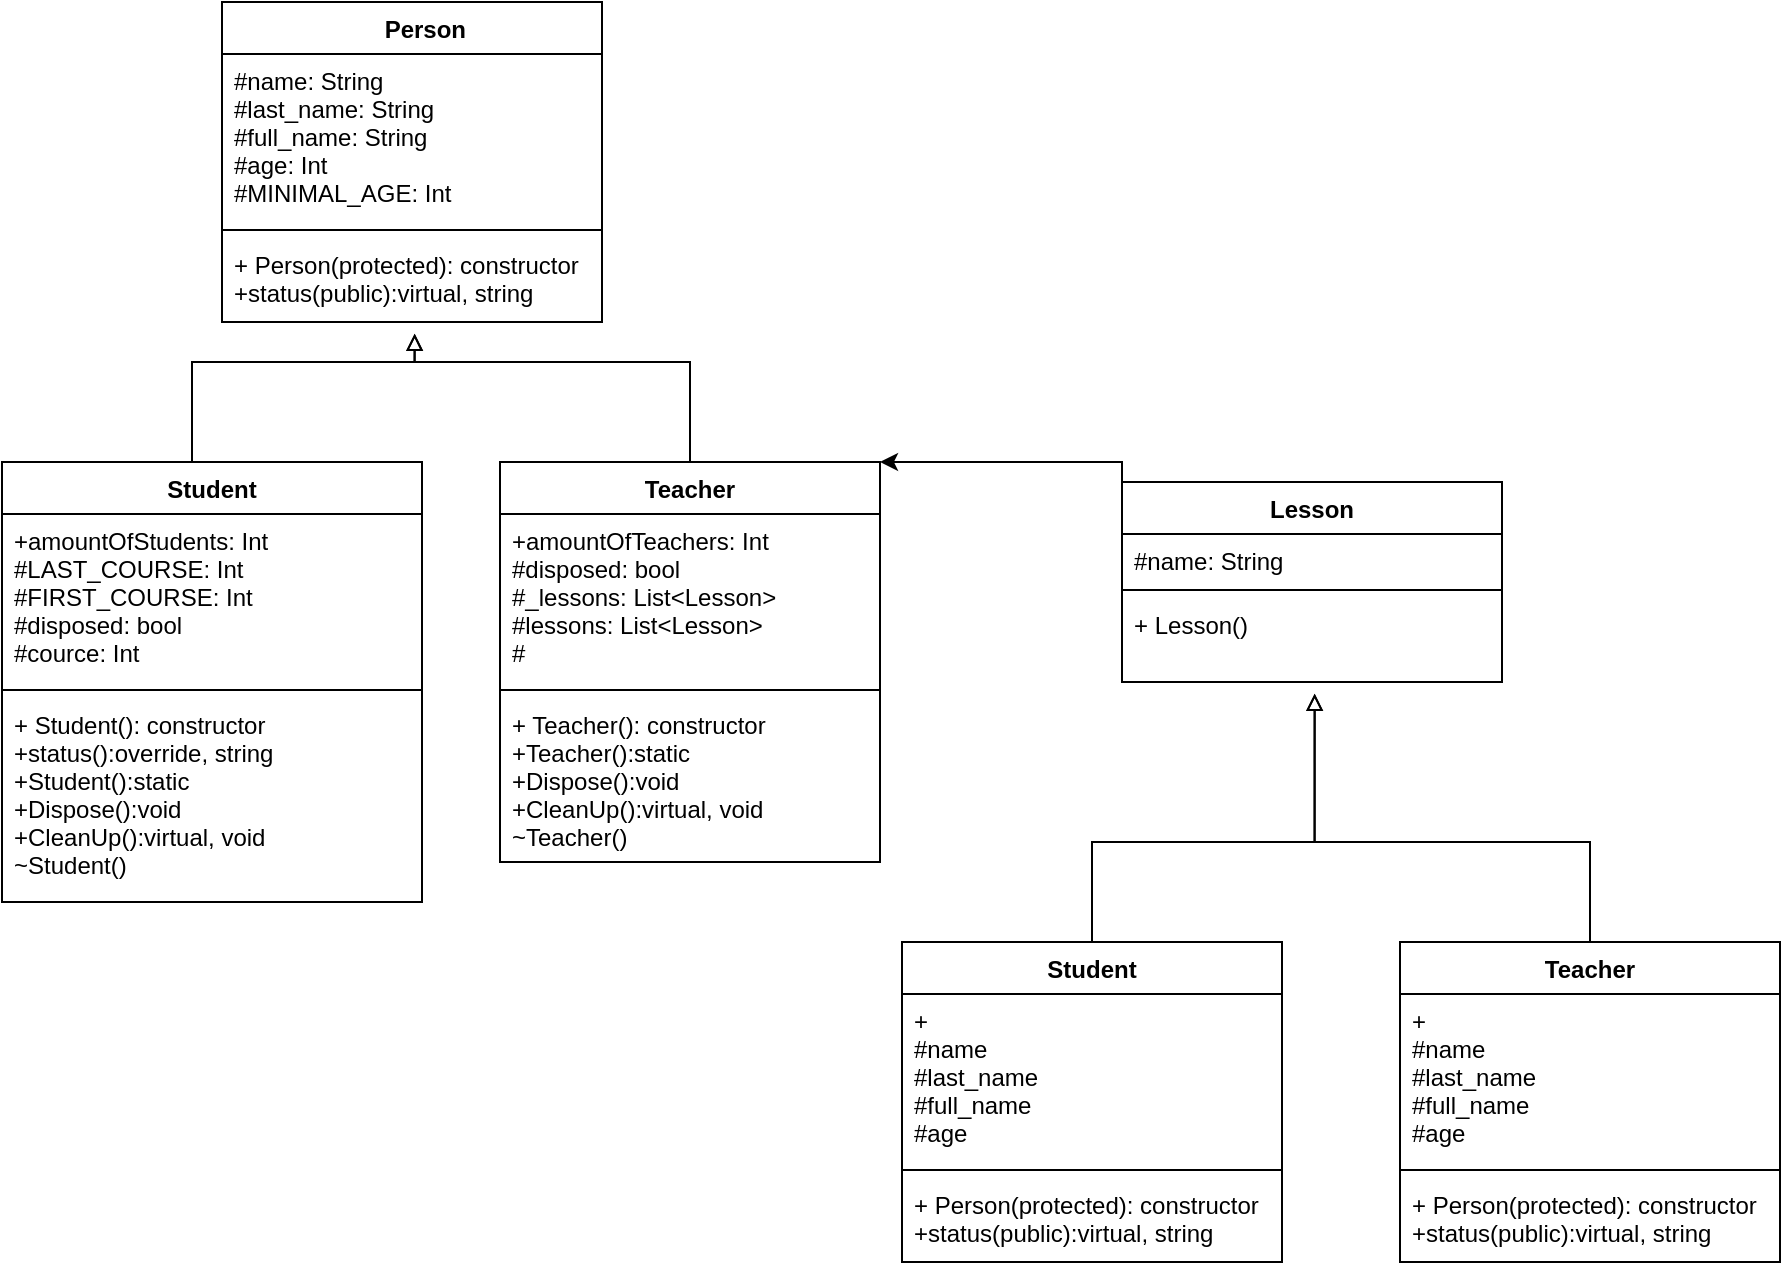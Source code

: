<mxfile version="20.4.0" type="github">
  <diagram id="Dr2x7XwVAnWAEyWrlXYZ" name="Страница 1">
    <mxGraphModel dx="460" dy="433" grid="1" gridSize="10" guides="1" tooltips="1" connect="1" arrows="1" fold="1" page="1" pageScale="1" pageWidth="827" pageHeight="1169" math="0" shadow="0">
      <root>
        <mxCell id="0" />
        <mxCell id="1" parent="0" />
        <mxCell id="Jb1I6QxxHUKZY7F4_cGY-1" value="    Person" style="swimlane;fontStyle=1;align=center;verticalAlign=top;childLayout=stackLayout;horizontal=1;startSize=26;horizontalStack=0;resizeParent=1;resizeParentMax=0;resizeLast=0;collapsible=1;marginBottom=0;" vertex="1" parent="1">
          <mxGeometry x="180" y="70" width="190" height="160" as="geometry" />
        </mxCell>
        <mxCell id="Jb1I6QxxHUKZY7F4_cGY-2" value="#name: String&#xa;#last_name: String&#xa;#full_name: String&#xa;#age: Int&#xa;#MINIMAL_AGE: Int" style="text;strokeColor=none;fillColor=none;align=left;verticalAlign=top;spacingLeft=4;spacingRight=4;overflow=hidden;rotatable=0;points=[[0,0.5],[1,0.5]];portConstraint=eastwest;" vertex="1" parent="Jb1I6QxxHUKZY7F4_cGY-1">
          <mxGeometry y="26" width="190" height="84" as="geometry" />
        </mxCell>
        <mxCell id="Jb1I6QxxHUKZY7F4_cGY-3" value="" style="line;strokeWidth=1;fillColor=none;align=left;verticalAlign=middle;spacingTop=-1;spacingLeft=3;spacingRight=3;rotatable=0;labelPosition=right;points=[];portConstraint=eastwest;strokeColor=inherit;" vertex="1" parent="Jb1I6QxxHUKZY7F4_cGY-1">
          <mxGeometry y="110" width="190" height="8" as="geometry" />
        </mxCell>
        <mxCell id="Jb1I6QxxHUKZY7F4_cGY-4" value="+ Person(protected): constructor&#xa;+status(public):virtual, string" style="text;strokeColor=none;fillColor=none;align=left;verticalAlign=top;spacingLeft=4;spacingRight=4;overflow=hidden;rotatable=0;points=[[0,0.5],[1,0.5]];portConstraint=eastwest;" vertex="1" parent="Jb1I6QxxHUKZY7F4_cGY-1">
          <mxGeometry y="118" width="190" height="42" as="geometry" />
        </mxCell>
        <mxCell id="Jb1I6QxxHUKZY7F4_cGY-13" style="edgeStyle=orthogonalEdgeStyle;rounded=0;orthogonalLoop=1;jettySize=auto;html=1;exitX=0.5;exitY=0;exitDx=0;exitDy=0;entryX=0.507;entryY=1.139;entryDx=0;entryDy=0;entryPerimeter=0;endArrow=block;endFill=0;" edge="1" parent="1" source="Jb1I6QxxHUKZY7F4_cGY-5" target="Jb1I6QxxHUKZY7F4_cGY-4">
          <mxGeometry relative="1" as="geometry">
            <Array as="points">
              <mxPoint x="165" y="250" />
              <mxPoint x="276" y="250" />
            </Array>
          </mxGeometry>
        </mxCell>
        <mxCell id="Jb1I6QxxHUKZY7F4_cGY-5" value="Student" style="swimlane;fontStyle=1;align=center;verticalAlign=top;childLayout=stackLayout;horizontal=1;startSize=26;horizontalStack=0;resizeParent=1;resizeParentMax=0;resizeLast=0;collapsible=1;marginBottom=0;" vertex="1" parent="1">
          <mxGeometry x="70" y="300" width="210" height="220" as="geometry" />
        </mxCell>
        <mxCell id="Jb1I6QxxHUKZY7F4_cGY-6" value="+amountOfStudents: Int&#xa;#LAST_COURSE: Int&#xa;#FIRST_COURSE: Int&#xa;#disposed: bool&#xa;#cource: Int&#xa;" style="text;strokeColor=none;fillColor=none;align=left;verticalAlign=top;spacingLeft=4;spacingRight=4;overflow=hidden;rotatable=0;points=[[0,0.5],[1,0.5]];portConstraint=eastwest;" vertex="1" parent="Jb1I6QxxHUKZY7F4_cGY-5">
          <mxGeometry y="26" width="210" height="84" as="geometry" />
        </mxCell>
        <mxCell id="Jb1I6QxxHUKZY7F4_cGY-7" value="" style="line;strokeWidth=1;fillColor=none;align=left;verticalAlign=middle;spacingTop=-1;spacingLeft=3;spacingRight=3;rotatable=0;labelPosition=right;points=[];portConstraint=eastwest;strokeColor=inherit;" vertex="1" parent="Jb1I6QxxHUKZY7F4_cGY-5">
          <mxGeometry y="110" width="210" height="8" as="geometry" />
        </mxCell>
        <mxCell id="Jb1I6QxxHUKZY7F4_cGY-8" value="+ Student(): constructor&#xa;+status():override, string&#xa;+Student():static&#xa;+Dispose():void&#xa;+CleanUp():virtual, void&#xa;~Student()" style="text;strokeColor=none;fillColor=none;align=left;verticalAlign=top;spacingLeft=4;spacingRight=4;overflow=hidden;rotatable=0;points=[[0,0.5],[1,0.5]];portConstraint=eastwest;" vertex="1" parent="Jb1I6QxxHUKZY7F4_cGY-5">
          <mxGeometry y="118" width="210" height="102" as="geometry" />
        </mxCell>
        <mxCell id="Jb1I6QxxHUKZY7F4_cGY-14" style="edgeStyle=orthogonalEdgeStyle;rounded=0;orthogonalLoop=1;jettySize=auto;html=1;exitX=0.5;exitY=0;exitDx=0;exitDy=0;entryX=0.507;entryY=1.139;entryDx=0;entryDy=0;entryPerimeter=0;endArrow=block;endFill=0;" edge="1" parent="1" source="Jb1I6QxxHUKZY7F4_cGY-9" target="Jb1I6QxxHUKZY7F4_cGY-4">
          <mxGeometry relative="1" as="geometry">
            <Array as="points">
              <mxPoint x="414" y="250" />
              <mxPoint x="276" y="250" />
            </Array>
          </mxGeometry>
        </mxCell>
        <mxCell id="Jb1I6QxxHUKZY7F4_cGY-9" value="Teacher" style="swimlane;fontStyle=1;align=center;verticalAlign=top;childLayout=stackLayout;horizontal=1;startSize=26;horizontalStack=0;resizeParent=1;resizeParentMax=0;resizeLast=0;collapsible=1;marginBottom=0;" vertex="1" parent="1">
          <mxGeometry x="319" y="300" width="190" height="200" as="geometry" />
        </mxCell>
        <mxCell id="Jb1I6QxxHUKZY7F4_cGY-10" value="+amountOfTeachers: Int&#xa;#disposed: bool&#xa;#_lessons: List&lt;Lesson&gt;&#xa;#lessons: List&lt;Lesson&gt;&#xa;#&#xa;" style="text;strokeColor=none;fillColor=none;align=left;verticalAlign=top;spacingLeft=4;spacingRight=4;overflow=hidden;rotatable=0;points=[[0,0.5],[1,0.5]];portConstraint=eastwest;" vertex="1" parent="Jb1I6QxxHUKZY7F4_cGY-9">
          <mxGeometry y="26" width="190" height="84" as="geometry" />
        </mxCell>
        <mxCell id="Jb1I6QxxHUKZY7F4_cGY-11" value="" style="line;strokeWidth=1;fillColor=none;align=left;verticalAlign=middle;spacingTop=-1;spacingLeft=3;spacingRight=3;rotatable=0;labelPosition=right;points=[];portConstraint=eastwest;strokeColor=inherit;" vertex="1" parent="Jb1I6QxxHUKZY7F4_cGY-9">
          <mxGeometry y="110" width="190" height="8" as="geometry" />
        </mxCell>
        <mxCell id="Jb1I6QxxHUKZY7F4_cGY-12" value="+ Teacher(): constructor&#xa;+Teacher():static&#xa;+Dispose():void&#xa;+CleanUp():virtual, void&#xa;~Teacher()" style="text;strokeColor=none;fillColor=none;align=left;verticalAlign=top;spacingLeft=4;spacingRight=4;overflow=hidden;rotatable=0;points=[[0,0.5],[1,0.5]];portConstraint=eastwest;" vertex="1" parent="Jb1I6QxxHUKZY7F4_cGY-9">
          <mxGeometry y="118" width="190" height="82" as="geometry" />
        </mxCell>
        <mxCell id="Jb1I6QxxHUKZY7F4_cGY-29" style="edgeStyle=orthogonalEdgeStyle;rounded=0;orthogonalLoop=1;jettySize=auto;html=1;exitX=0;exitY=0;exitDx=0;exitDy=0;entryX=1;entryY=0;entryDx=0;entryDy=0;endArrow=classic;endFill=1;" edge="1" parent="1" source="Jb1I6QxxHUKZY7F4_cGY-15" target="Jb1I6QxxHUKZY7F4_cGY-9">
          <mxGeometry relative="1" as="geometry">
            <Array as="points">
              <mxPoint x="630" y="300" />
            </Array>
          </mxGeometry>
        </mxCell>
        <mxCell id="Jb1I6QxxHUKZY7F4_cGY-15" value="Lesson" style="swimlane;fontStyle=1;align=center;verticalAlign=top;childLayout=stackLayout;horizontal=1;startSize=26;horizontalStack=0;resizeParent=1;resizeParentMax=0;resizeLast=0;collapsible=1;marginBottom=0;" vertex="1" parent="1">
          <mxGeometry x="630" y="310" width="190" height="100" as="geometry" />
        </mxCell>
        <mxCell id="Jb1I6QxxHUKZY7F4_cGY-16" value="#name: String&#xa;" style="text;strokeColor=none;fillColor=none;align=left;verticalAlign=top;spacingLeft=4;spacingRight=4;overflow=hidden;rotatable=0;points=[[0,0.5],[1,0.5]];portConstraint=eastwest;" vertex="1" parent="Jb1I6QxxHUKZY7F4_cGY-15">
          <mxGeometry y="26" width="190" height="24" as="geometry" />
        </mxCell>
        <mxCell id="Jb1I6QxxHUKZY7F4_cGY-17" value="" style="line;strokeWidth=1;fillColor=none;align=left;verticalAlign=middle;spacingTop=-1;spacingLeft=3;spacingRight=3;rotatable=0;labelPosition=right;points=[];portConstraint=eastwest;strokeColor=inherit;" vertex="1" parent="Jb1I6QxxHUKZY7F4_cGY-15">
          <mxGeometry y="50" width="190" height="8" as="geometry" />
        </mxCell>
        <mxCell id="Jb1I6QxxHUKZY7F4_cGY-18" value="+ Lesson()" style="text;strokeColor=none;fillColor=none;align=left;verticalAlign=top;spacingLeft=4;spacingRight=4;overflow=hidden;rotatable=0;points=[[0,0.5],[1,0.5]];portConstraint=eastwest;" vertex="1" parent="Jb1I6QxxHUKZY7F4_cGY-15">
          <mxGeometry y="58" width="190" height="42" as="geometry" />
        </mxCell>
        <mxCell id="Jb1I6QxxHUKZY7F4_cGY-19" style="edgeStyle=orthogonalEdgeStyle;rounded=0;orthogonalLoop=1;jettySize=auto;html=1;exitX=0.5;exitY=0;exitDx=0;exitDy=0;entryX=0.507;entryY=1.139;entryDx=0;entryDy=0;entryPerimeter=0;endArrow=block;endFill=0;" edge="1" parent="1" source="Jb1I6QxxHUKZY7F4_cGY-20" target="Jb1I6QxxHUKZY7F4_cGY-18">
          <mxGeometry relative="1" as="geometry">
            <Array as="points">
              <mxPoint x="615" y="490" />
              <mxPoint x="726" y="490" />
            </Array>
          </mxGeometry>
        </mxCell>
        <mxCell id="Jb1I6QxxHUKZY7F4_cGY-20" value="Student" style="swimlane;fontStyle=1;align=center;verticalAlign=top;childLayout=stackLayout;horizontal=1;startSize=26;horizontalStack=0;resizeParent=1;resizeParentMax=0;resizeLast=0;collapsible=1;marginBottom=0;" vertex="1" parent="1">
          <mxGeometry x="520" y="540" width="190" height="160" as="geometry" />
        </mxCell>
        <mxCell id="Jb1I6QxxHUKZY7F4_cGY-21" value="+&#xa;#name&#xa;#last_name&#xa;#full_name&#xa;#age&#xa;" style="text;strokeColor=none;fillColor=none;align=left;verticalAlign=top;spacingLeft=4;spacingRight=4;overflow=hidden;rotatable=0;points=[[0,0.5],[1,0.5]];portConstraint=eastwest;" vertex="1" parent="Jb1I6QxxHUKZY7F4_cGY-20">
          <mxGeometry y="26" width="190" height="84" as="geometry" />
        </mxCell>
        <mxCell id="Jb1I6QxxHUKZY7F4_cGY-22" value="" style="line;strokeWidth=1;fillColor=none;align=left;verticalAlign=middle;spacingTop=-1;spacingLeft=3;spacingRight=3;rotatable=0;labelPosition=right;points=[];portConstraint=eastwest;strokeColor=inherit;" vertex="1" parent="Jb1I6QxxHUKZY7F4_cGY-20">
          <mxGeometry y="110" width="190" height="8" as="geometry" />
        </mxCell>
        <mxCell id="Jb1I6QxxHUKZY7F4_cGY-23" value="+ Person(protected): constructor&#xa;+status(public):virtual, string" style="text;strokeColor=none;fillColor=none;align=left;verticalAlign=top;spacingLeft=4;spacingRight=4;overflow=hidden;rotatable=0;points=[[0,0.5],[1,0.5]];portConstraint=eastwest;" vertex="1" parent="Jb1I6QxxHUKZY7F4_cGY-20">
          <mxGeometry y="118" width="190" height="42" as="geometry" />
        </mxCell>
        <mxCell id="Jb1I6QxxHUKZY7F4_cGY-24" style="edgeStyle=orthogonalEdgeStyle;rounded=0;orthogonalLoop=1;jettySize=auto;html=1;exitX=0.5;exitY=0;exitDx=0;exitDy=0;entryX=0.507;entryY=1.139;entryDx=0;entryDy=0;entryPerimeter=0;endArrow=block;endFill=0;" edge="1" parent="1" source="Jb1I6QxxHUKZY7F4_cGY-25" target="Jb1I6QxxHUKZY7F4_cGY-18">
          <mxGeometry relative="1" as="geometry">
            <Array as="points">
              <mxPoint x="864" y="490" />
              <mxPoint x="726" y="490" />
            </Array>
          </mxGeometry>
        </mxCell>
        <mxCell id="Jb1I6QxxHUKZY7F4_cGY-25" value="Teacher" style="swimlane;fontStyle=1;align=center;verticalAlign=top;childLayout=stackLayout;horizontal=1;startSize=26;horizontalStack=0;resizeParent=1;resizeParentMax=0;resizeLast=0;collapsible=1;marginBottom=0;" vertex="1" parent="1">
          <mxGeometry x="769" y="540" width="190" height="160" as="geometry" />
        </mxCell>
        <mxCell id="Jb1I6QxxHUKZY7F4_cGY-26" value="+&#xa;#name&#xa;#last_name&#xa;#full_name&#xa;#age&#xa;" style="text;strokeColor=none;fillColor=none;align=left;verticalAlign=top;spacingLeft=4;spacingRight=4;overflow=hidden;rotatable=0;points=[[0,0.5],[1,0.5]];portConstraint=eastwest;" vertex="1" parent="Jb1I6QxxHUKZY7F4_cGY-25">
          <mxGeometry y="26" width="190" height="84" as="geometry" />
        </mxCell>
        <mxCell id="Jb1I6QxxHUKZY7F4_cGY-27" value="" style="line;strokeWidth=1;fillColor=none;align=left;verticalAlign=middle;spacingTop=-1;spacingLeft=3;spacingRight=3;rotatable=0;labelPosition=right;points=[];portConstraint=eastwest;strokeColor=inherit;" vertex="1" parent="Jb1I6QxxHUKZY7F4_cGY-25">
          <mxGeometry y="110" width="190" height="8" as="geometry" />
        </mxCell>
        <mxCell id="Jb1I6QxxHUKZY7F4_cGY-28" value="+ Person(protected): constructor&#xa;+status(public):virtual, string" style="text;strokeColor=none;fillColor=none;align=left;verticalAlign=top;spacingLeft=4;spacingRight=4;overflow=hidden;rotatable=0;points=[[0,0.5],[1,0.5]];portConstraint=eastwest;" vertex="1" parent="Jb1I6QxxHUKZY7F4_cGY-25">
          <mxGeometry y="118" width="190" height="42" as="geometry" />
        </mxCell>
      </root>
    </mxGraphModel>
  </diagram>
</mxfile>
